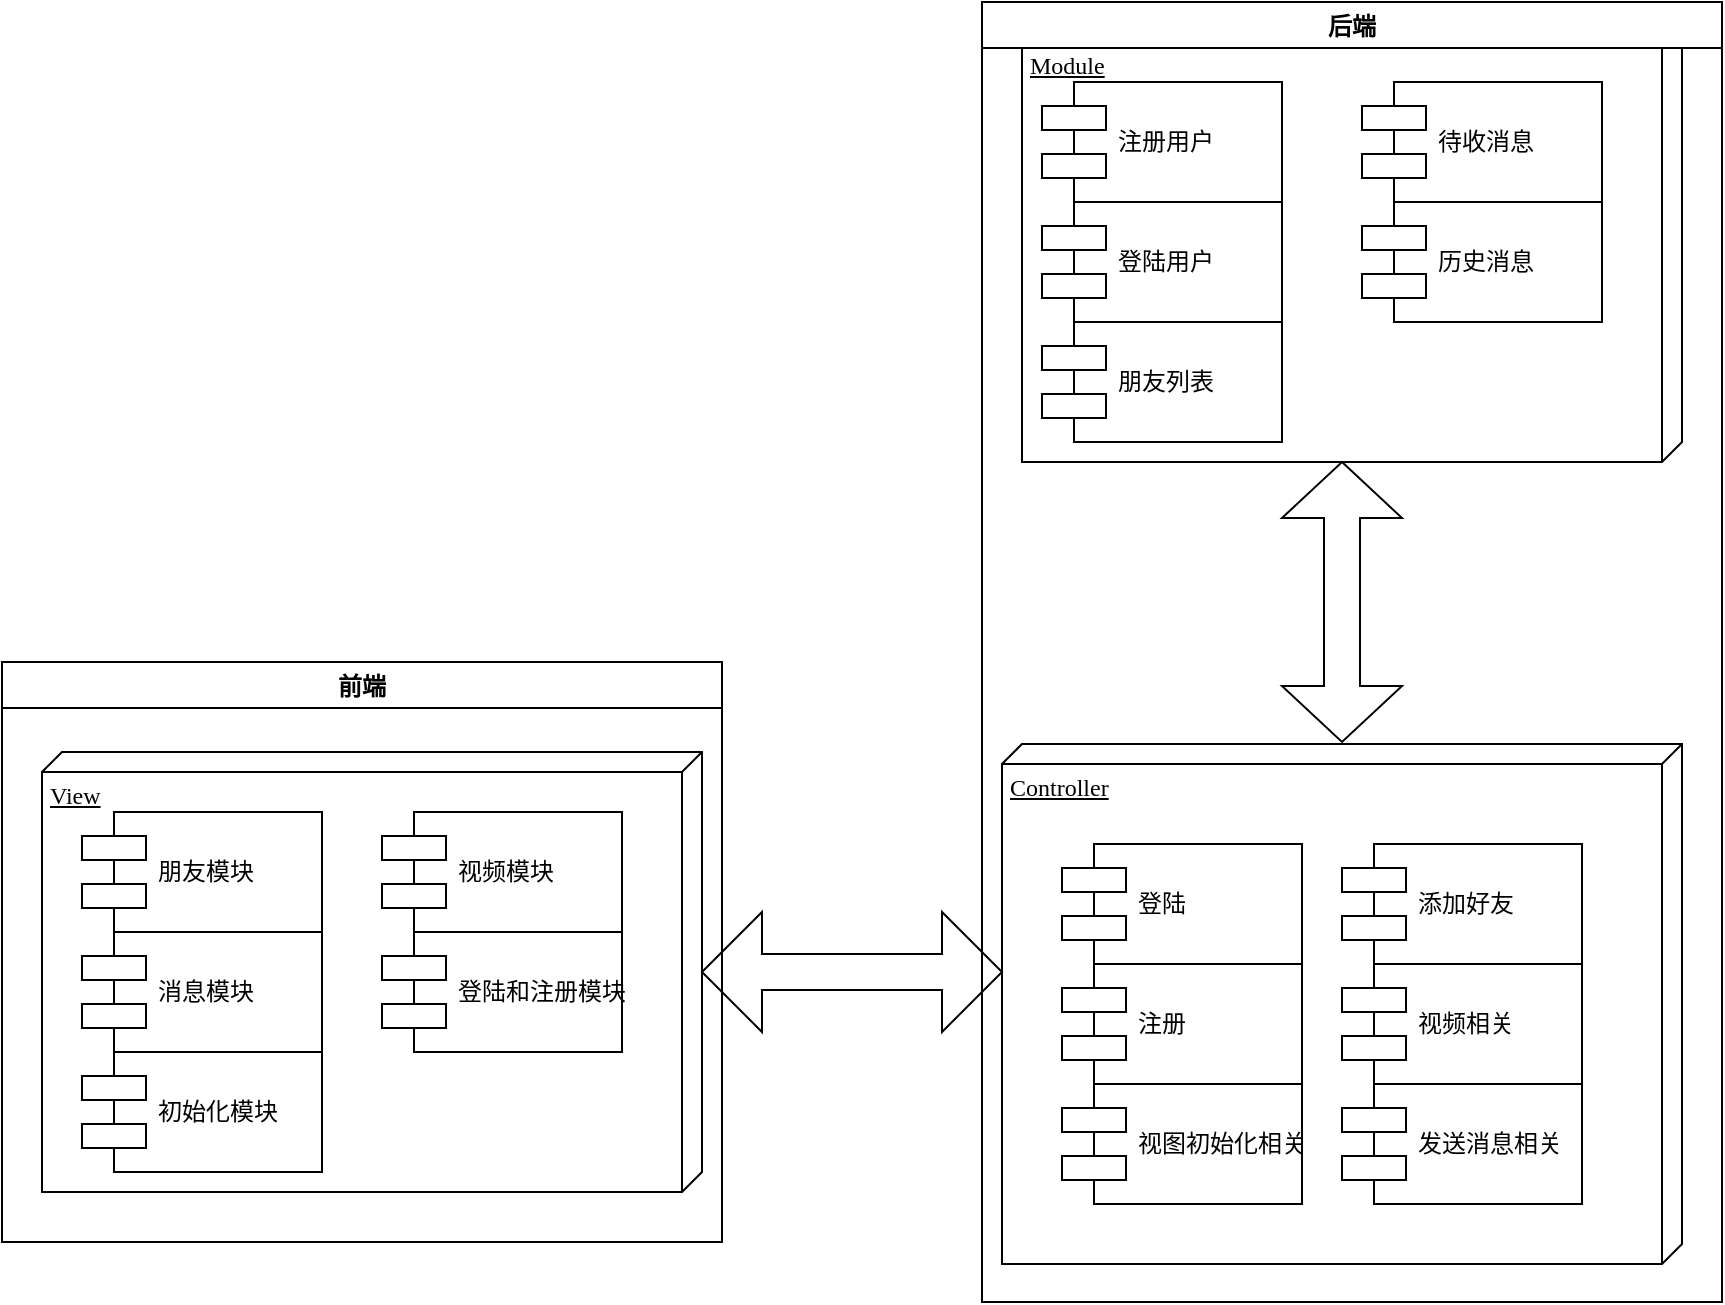 <mxfile version="13.0.3" type="device"><diagram name="Page-1" id="5f0bae14-7c28-e335-631c-24af17079c00"><mxGraphModel dx="958" dy="632" grid="1" gridSize="10" guides="1" tooltips="1" connect="1" arrows="1" fold="1" page="1" pageScale="1" pageWidth="1100" pageHeight="850" background="#ffffff" math="0" shadow="0"><root><mxCell id="0"/><mxCell id="1" parent="0"/><mxCell id="39150e848f15840c-1" value="View" style="verticalAlign=top;align=left;spacingTop=8;spacingLeft=2;spacingRight=12;shape=cube;size=10;direction=south;fontStyle=4;html=1;rounded=0;shadow=0;comic=0;labelBackgroundColor=none;strokeWidth=1;fontFamily=Verdana;fontSize=12" parent="1" vertex="1"><mxGeometry x="40" y="425" width="330" height="220" as="geometry"/></mxCell><mxCell id="39150e848f15840c-2" value="Module" style="verticalAlign=top;align=left;spacingTop=8;spacingLeft=2;spacingRight=12;shape=cube;size=10;direction=south;fontStyle=4;html=1;rounded=0;shadow=0;comic=0;labelBackgroundColor=none;strokeWidth=1;fontFamily=Verdana;fontSize=12" parent="1" vertex="1"><mxGeometry x="530" y="60" width="330" height="220" as="geometry"/></mxCell><mxCell id="39150e848f15840c-3" value="Controller" style="verticalAlign=top;align=left;spacingTop=8;spacingLeft=2;spacingRight=12;shape=cube;size=10;direction=south;fontStyle=4;html=1;rounded=0;shadow=0;comic=0;labelBackgroundColor=none;strokeWidth=1;fontFamily=Verdana;fontSize=12" parent="1" vertex="1"><mxGeometry x="520" y="421" width="340" height="260" as="geometry"/></mxCell><mxCell id="39150e848f15840c-10" value="朋友模块" style="shape=component;align=left;spacingLeft=36;rounded=0;shadow=0;comic=0;labelBackgroundColor=none;strokeWidth=1;fontFamily=Verdana;fontSize=12;html=1;" parent="1" vertex="1"><mxGeometry x="60" y="455" width="120" height="60" as="geometry"/></mxCell><mxCell id="ornphKGF7NullYPX4jz3-1" value="消息模块" style="shape=component;align=left;spacingLeft=36;rounded=0;shadow=0;comic=0;labelBackgroundColor=none;strokeWidth=1;fontFamily=Verdana;fontSize=12;html=1;" vertex="1" parent="1"><mxGeometry x="60" y="515" width="120" height="60" as="geometry"/></mxCell><mxCell id="ornphKGF7NullYPX4jz3-2" value="视频模块" style="shape=component;align=left;spacingLeft=36;rounded=0;shadow=0;comic=0;labelBackgroundColor=none;strokeWidth=1;fontFamily=Verdana;fontSize=12;html=1;" vertex="1" parent="1"><mxGeometry x="210" y="455" width="120" height="60" as="geometry"/></mxCell><mxCell id="ornphKGF7NullYPX4jz3-3" value="登陆和注册模块" style="shape=component;align=left;spacingLeft=36;rounded=0;shadow=0;comic=0;labelBackgroundColor=none;strokeWidth=1;fontFamily=Verdana;fontSize=12;html=1;" vertex="1" parent="1"><mxGeometry x="210" y="515" width="120" height="60" as="geometry"/></mxCell><mxCell id="ornphKGF7NullYPX4jz3-4" value="初始化模块" style="shape=component;align=left;spacingLeft=36;rounded=0;shadow=0;comic=0;labelBackgroundColor=none;strokeWidth=1;fontFamily=Verdana;fontSize=12;html=1;" vertex="1" parent="1"><mxGeometry x="60" y="575" width="120" height="60" as="geometry"/></mxCell><mxCell id="ornphKGF7NullYPX4jz3-5" value="登陆" style="shape=component;align=left;spacingLeft=36;rounded=0;shadow=0;comic=0;labelBackgroundColor=none;strokeWidth=1;fontFamily=Verdana;fontSize=12;html=1;" vertex="1" parent="1"><mxGeometry x="550" y="471" width="120" height="60" as="geometry"/></mxCell><mxCell id="ornphKGF7NullYPX4jz3-6" value="注册" style="shape=component;align=left;spacingLeft=36;rounded=0;shadow=0;comic=0;labelBackgroundColor=none;strokeWidth=1;fontFamily=Verdana;fontSize=12;html=1;" vertex="1" parent="1"><mxGeometry x="550" y="531" width="120" height="60" as="geometry"/></mxCell><mxCell id="ornphKGF7NullYPX4jz3-7" value="添加好友" style="shape=component;align=left;spacingLeft=36;rounded=0;shadow=0;comic=0;labelBackgroundColor=none;strokeWidth=1;fontFamily=Verdana;fontSize=12;html=1;" vertex="1" parent="1"><mxGeometry x="690" y="471" width="120" height="60" as="geometry"/></mxCell><mxCell id="ornphKGF7NullYPX4jz3-8" value="视频相关" style="shape=component;align=left;spacingLeft=36;rounded=0;shadow=0;comic=0;labelBackgroundColor=none;strokeWidth=1;fontFamily=Verdana;fontSize=12;html=1;" vertex="1" parent="1"><mxGeometry x="690" y="531" width="120" height="60" as="geometry"/></mxCell><mxCell id="ornphKGF7NullYPX4jz3-9" value="视图初始化相关" style="shape=component;align=left;spacingLeft=36;rounded=0;shadow=0;comic=0;labelBackgroundColor=none;strokeWidth=1;fontFamily=Verdana;fontSize=12;html=1;" vertex="1" parent="1"><mxGeometry x="550" y="591" width="120" height="60" as="geometry"/></mxCell><mxCell id="ornphKGF7NullYPX4jz3-10" value="发送消息相关" style="shape=component;align=left;spacingLeft=36;rounded=0;shadow=0;comic=0;labelBackgroundColor=none;strokeWidth=1;fontFamily=Verdana;fontSize=12;html=1;" vertex="1" parent="1"><mxGeometry x="690" y="591" width="120" height="60" as="geometry"/></mxCell><mxCell id="ornphKGF7NullYPX4jz3-11" value="注册用户" style="shape=component;align=left;spacingLeft=36;rounded=0;shadow=0;comic=0;labelBackgroundColor=none;strokeWidth=1;fontFamily=Verdana;fontSize=12;html=1;" vertex="1" parent="1"><mxGeometry x="540" y="90" width="120" height="60" as="geometry"/></mxCell><mxCell id="ornphKGF7NullYPX4jz3-12" value="登陆用户" style="shape=component;align=left;spacingLeft=36;rounded=0;shadow=0;comic=0;labelBackgroundColor=none;strokeWidth=1;fontFamily=Verdana;fontSize=12;html=1;" vertex="1" parent="1"><mxGeometry x="540" y="150" width="120" height="60" as="geometry"/></mxCell><mxCell id="ornphKGF7NullYPX4jz3-13" value="朋友列表" style="shape=component;align=left;spacingLeft=36;rounded=0;shadow=0;comic=0;labelBackgroundColor=none;strokeWidth=1;fontFamily=Verdana;fontSize=12;html=1;" vertex="1" parent="1"><mxGeometry x="540" y="210" width="120" height="60" as="geometry"/></mxCell><mxCell id="ornphKGF7NullYPX4jz3-14" value="待收消息" style="shape=component;align=left;spacingLeft=36;rounded=0;shadow=0;comic=0;labelBackgroundColor=none;strokeWidth=1;fontFamily=Verdana;fontSize=12;html=1;" vertex="1" parent="1"><mxGeometry x="700" y="90" width="120" height="60" as="geometry"/></mxCell><mxCell id="ornphKGF7NullYPX4jz3-15" value="历史消息" style="shape=component;align=left;spacingLeft=36;rounded=0;shadow=0;comic=0;labelBackgroundColor=none;strokeWidth=1;fontFamily=Verdana;fontSize=12;html=1;" vertex="1" parent="1"><mxGeometry x="700" y="150" width="120" height="60" as="geometry"/></mxCell><mxCell id="ornphKGF7NullYPX4jz3-18" value="" style="shape=doubleArrow;direction=south;whiteSpace=wrap;html=1;" vertex="1" parent="1"><mxGeometry x="660" y="280" width="60" height="140" as="geometry"/></mxCell><mxCell id="ornphKGF7NullYPX4jz3-19" value="" style="shape=doubleArrow;whiteSpace=wrap;html=1;" vertex="1" parent="1"><mxGeometry x="370" y="505" width="150" height="60" as="geometry"/></mxCell><mxCell id="ornphKGF7NullYPX4jz3-20" value="前端" style="swimlane;" vertex="1" parent="1"><mxGeometry x="20" y="380" width="360" height="290" as="geometry"/></mxCell><mxCell id="ornphKGF7NullYPX4jz3-21" value="后端" style="swimlane;" vertex="1" parent="1"><mxGeometry x="510" y="50" width="370" height="650" as="geometry"/></mxCell></root></mxGraphModel></diagram></mxfile>